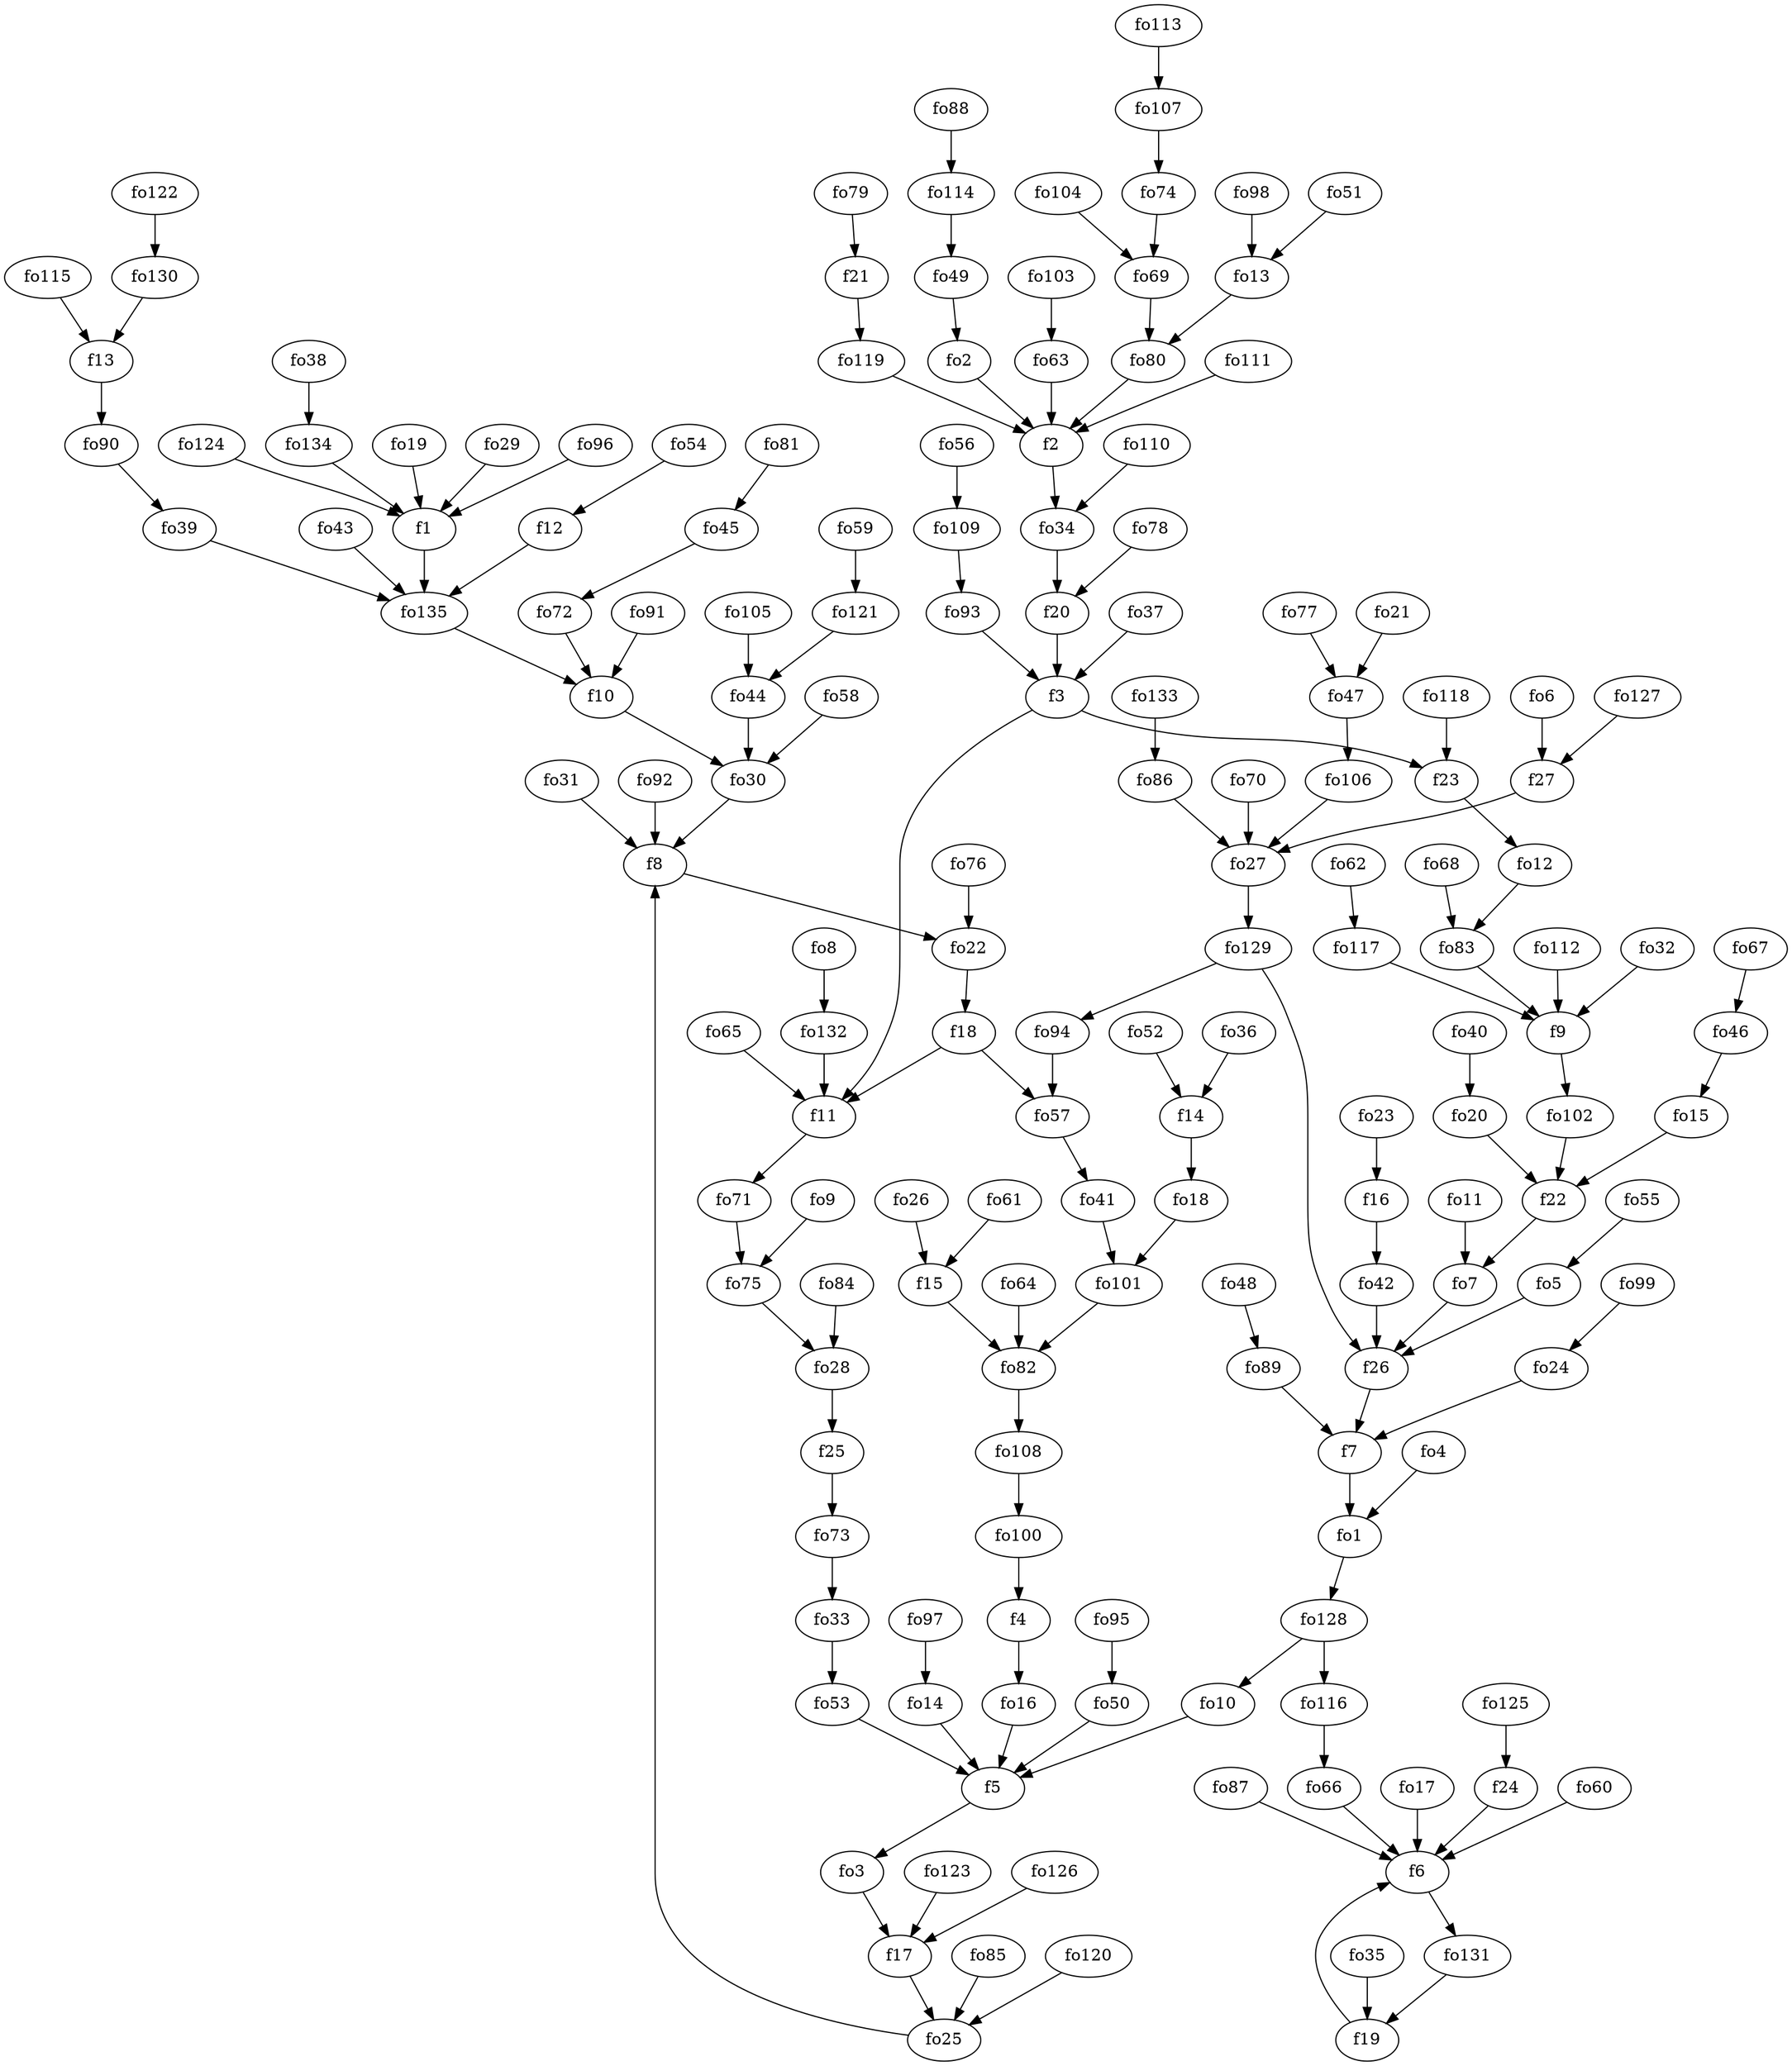 strict digraph  {
f1;
f2;
f3;
f4;
f5;
f6;
f7;
f8;
f9;
f10;
f11;
f12;
f13;
f14;
f15;
f16;
f17;
f18;
f19;
f20;
f21;
f22;
f23;
f24;
f25;
f26;
f27;
fo1;
fo2;
fo3;
fo4;
fo5;
fo6;
fo7;
fo8;
fo9;
fo10;
fo11;
fo12;
fo13;
fo14;
fo15;
fo16;
fo17;
fo18;
fo19;
fo20;
fo21;
fo22;
fo23;
fo24;
fo25;
fo26;
fo27;
fo28;
fo29;
fo30;
fo31;
fo32;
fo33;
fo34;
fo35;
fo36;
fo37;
fo38;
fo39;
fo40;
fo41;
fo42;
fo43;
fo44;
fo45;
fo46;
fo47;
fo48;
fo49;
fo50;
fo51;
fo52;
fo53;
fo54;
fo55;
fo56;
fo57;
fo58;
fo59;
fo60;
fo61;
fo62;
fo63;
fo64;
fo65;
fo66;
fo67;
fo68;
fo69;
fo70;
fo71;
fo72;
fo73;
fo74;
fo75;
fo76;
fo77;
fo78;
fo79;
fo80;
fo81;
fo82;
fo83;
fo84;
fo85;
fo86;
fo87;
fo88;
fo89;
fo90;
fo91;
fo92;
fo93;
fo94;
fo95;
fo96;
fo97;
fo98;
fo99;
fo100;
fo101;
fo102;
fo103;
fo104;
fo105;
fo106;
fo107;
fo108;
fo109;
fo110;
fo111;
fo112;
fo113;
fo114;
fo115;
fo116;
fo117;
fo118;
fo119;
fo120;
fo121;
fo122;
fo123;
fo124;
fo125;
fo126;
fo127;
fo128;
fo129;
fo130;
fo131;
fo132;
fo133;
fo134;
fo135;
f1 -> fo135  [weight=2];
f2 -> fo34  [weight=2];
f3 -> f23  [weight=2];
f3 -> f11  [weight=2];
f4 -> fo16  [weight=2];
f5 -> fo3  [weight=2];
f6 -> fo131  [weight=2];
f7 -> fo1  [weight=2];
f8 -> fo22  [weight=2];
f9 -> fo102  [weight=2];
f10 -> fo30  [weight=2];
f11 -> fo71  [weight=2];
f12 -> fo135  [weight=2];
f13 -> fo90  [weight=2];
f14 -> fo18  [weight=2];
f15 -> fo82  [weight=2];
f16 -> fo42  [weight=2];
f17 -> fo25  [weight=2];
f18 -> fo57  [weight=2];
f18 -> f11  [weight=2];
f19 -> f6  [weight=2];
f20 -> f3  [weight=2];
f21 -> fo119  [weight=2];
f22 -> fo7  [weight=2];
f23 -> fo12  [weight=2];
f24 -> f6  [weight=2];
f25 -> fo73  [weight=2];
f26 -> f7  [weight=2];
f27 -> fo27  [weight=2];
fo1 -> fo128  [weight=2];
fo2 -> f2  [weight=2];
fo3 -> f17  [weight=2];
fo4 -> fo1  [weight=2];
fo5 -> f26  [weight=2];
fo6 -> f27  [weight=2];
fo7 -> f26  [weight=2];
fo8 -> fo132  [weight=2];
fo9 -> fo75  [weight=2];
fo10 -> f5  [weight=2];
fo11 -> fo7  [weight=2];
fo12 -> fo83  [weight=2];
fo13 -> fo80  [weight=2];
fo14 -> f5  [weight=2];
fo15 -> f22  [weight=2];
fo16 -> f5  [weight=2];
fo17 -> f6  [weight=2];
fo18 -> fo101  [weight=2];
fo19 -> f1  [weight=2];
fo20 -> f22  [weight=2];
fo21 -> fo47  [weight=2];
fo22 -> f18  [weight=2];
fo23 -> f16  [weight=2];
fo24 -> f7  [weight=2];
fo25 -> f8  [weight=2];
fo26 -> f15  [weight=2];
fo27 -> fo129  [weight=2];
fo28 -> f25  [weight=2];
fo29 -> f1  [weight=2];
fo30 -> f8  [weight=2];
fo31 -> f8  [weight=2];
fo32 -> f9  [weight=2];
fo33 -> fo53  [weight=2];
fo34 -> f20  [weight=2];
fo35 -> f19  [weight=2];
fo36 -> f14  [weight=2];
fo37 -> f3  [weight=2];
fo38 -> fo134  [weight=2];
fo39 -> fo135  [weight=2];
fo40 -> fo20  [weight=2];
fo41 -> fo101  [weight=2];
fo42 -> f26  [weight=2];
fo43 -> fo135  [weight=2];
fo44 -> fo30  [weight=2];
fo45 -> fo72  [weight=2];
fo46 -> fo15  [weight=2];
fo47 -> fo106  [weight=2];
fo48 -> fo89  [weight=2];
fo49 -> fo2  [weight=2];
fo50 -> f5  [weight=2];
fo51 -> fo13  [weight=2];
fo52 -> f14  [weight=2];
fo53 -> f5  [weight=2];
fo54 -> f12  [weight=2];
fo55 -> fo5  [weight=2];
fo56 -> fo109  [weight=2];
fo57 -> fo41  [weight=2];
fo58 -> fo30  [weight=2];
fo59 -> fo121  [weight=2];
fo60 -> f6  [weight=2];
fo61 -> f15  [weight=2];
fo62 -> fo117  [weight=2];
fo63 -> f2  [weight=2];
fo64 -> fo82  [weight=2];
fo65 -> f11  [weight=2];
fo66 -> f6  [weight=2];
fo67 -> fo46  [weight=2];
fo68 -> fo83  [weight=2];
fo69 -> fo80  [weight=2];
fo70 -> fo27  [weight=2];
fo71 -> fo75  [weight=2];
fo72 -> f10  [weight=2];
fo73 -> fo33  [weight=2];
fo74 -> fo69  [weight=2];
fo75 -> fo28  [weight=2];
fo76 -> fo22  [weight=2];
fo77 -> fo47  [weight=2];
fo78 -> f20  [weight=2];
fo79 -> f21  [weight=2];
fo80 -> f2  [weight=2];
fo81 -> fo45  [weight=2];
fo82 -> fo108  [weight=2];
fo83 -> f9  [weight=2];
fo84 -> fo28  [weight=2];
fo85 -> fo25  [weight=2];
fo86 -> fo27  [weight=2];
fo87 -> f6  [weight=2];
fo88 -> fo114  [weight=2];
fo89 -> f7  [weight=2];
fo90 -> fo39  [weight=2];
fo91 -> f10  [weight=2];
fo92 -> f8  [weight=2];
fo93 -> f3  [weight=2];
fo94 -> fo57  [weight=2];
fo95 -> fo50  [weight=2];
fo96 -> f1  [weight=2];
fo97 -> fo14  [weight=2];
fo98 -> fo13  [weight=2];
fo99 -> fo24  [weight=2];
fo100 -> f4  [weight=2];
fo101 -> fo82  [weight=2];
fo102 -> f22  [weight=2];
fo103 -> fo63  [weight=2];
fo104 -> fo69  [weight=2];
fo105 -> fo44  [weight=2];
fo106 -> fo27  [weight=2];
fo107 -> fo74  [weight=2];
fo108 -> fo100  [weight=2];
fo109 -> fo93  [weight=2];
fo110 -> fo34  [weight=2];
fo111 -> f2  [weight=2];
fo112 -> f9  [weight=2];
fo113 -> fo107  [weight=2];
fo114 -> fo49  [weight=2];
fo115 -> f13  [weight=2];
fo116 -> fo66  [weight=2];
fo117 -> f9  [weight=2];
fo118 -> f23  [weight=2];
fo119 -> f2  [weight=2];
fo120 -> fo25  [weight=2];
fo121 -> fo44  [weight=2];
fo122 -> fo130  [weight=2];
fo123 -> f17  [weight=2];
fo124 -> f1  [weight=2];
fo125 -> f24  [weight=2];
fo126 -> f17  [weight=2];
fo127 -> f27  [weight=2];
fo128 -> fo10  [weight=2];
fo128 -> fo116  [weight=2];
fo129 -> f26  [weight=2];
fo129 -> fo94  [weight=2];
fo130 -> f13  [weight=2];
fo131 -> f19  [weight=2];
fo132 -> f11  [weight=2];
fo133 -> fo86  [weight=2];
fo134 -> f1  [weight=2];
fo135 -> f10  [weight=2];
}

